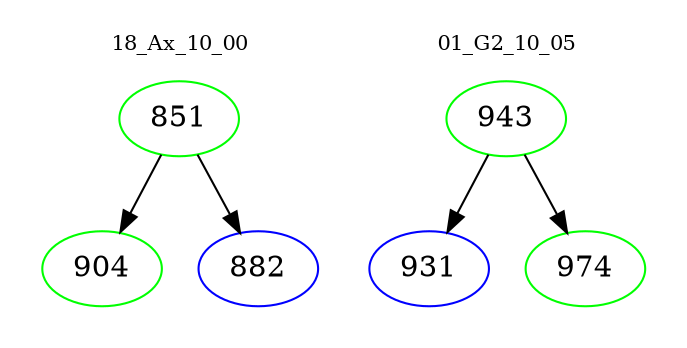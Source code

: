 digraph{
subgraph cluster_0 {
color = white
label = "18_Ax_10_00";
fontsize=10;
T0_851 [label="851", color="green"]
T0_851 -> T0_904 [color="black"]
T0_904 [label="904", color="green"]
T0_851 -> T0_882 [color="black"]
T0_882 [label="882", color="blue"]
}
subgraph cluster_1 {
color = white
label = "01_G2_10_05";
fontsize=10;
T1_943 [label="943", color="green"]
T1_943 -> T1_931 [color="black"]
T1_931 [label="931", color="blue"]
T1_943 -> T1_974 [color="black"]
T1_974 [label="974", color="green"]
}
}
